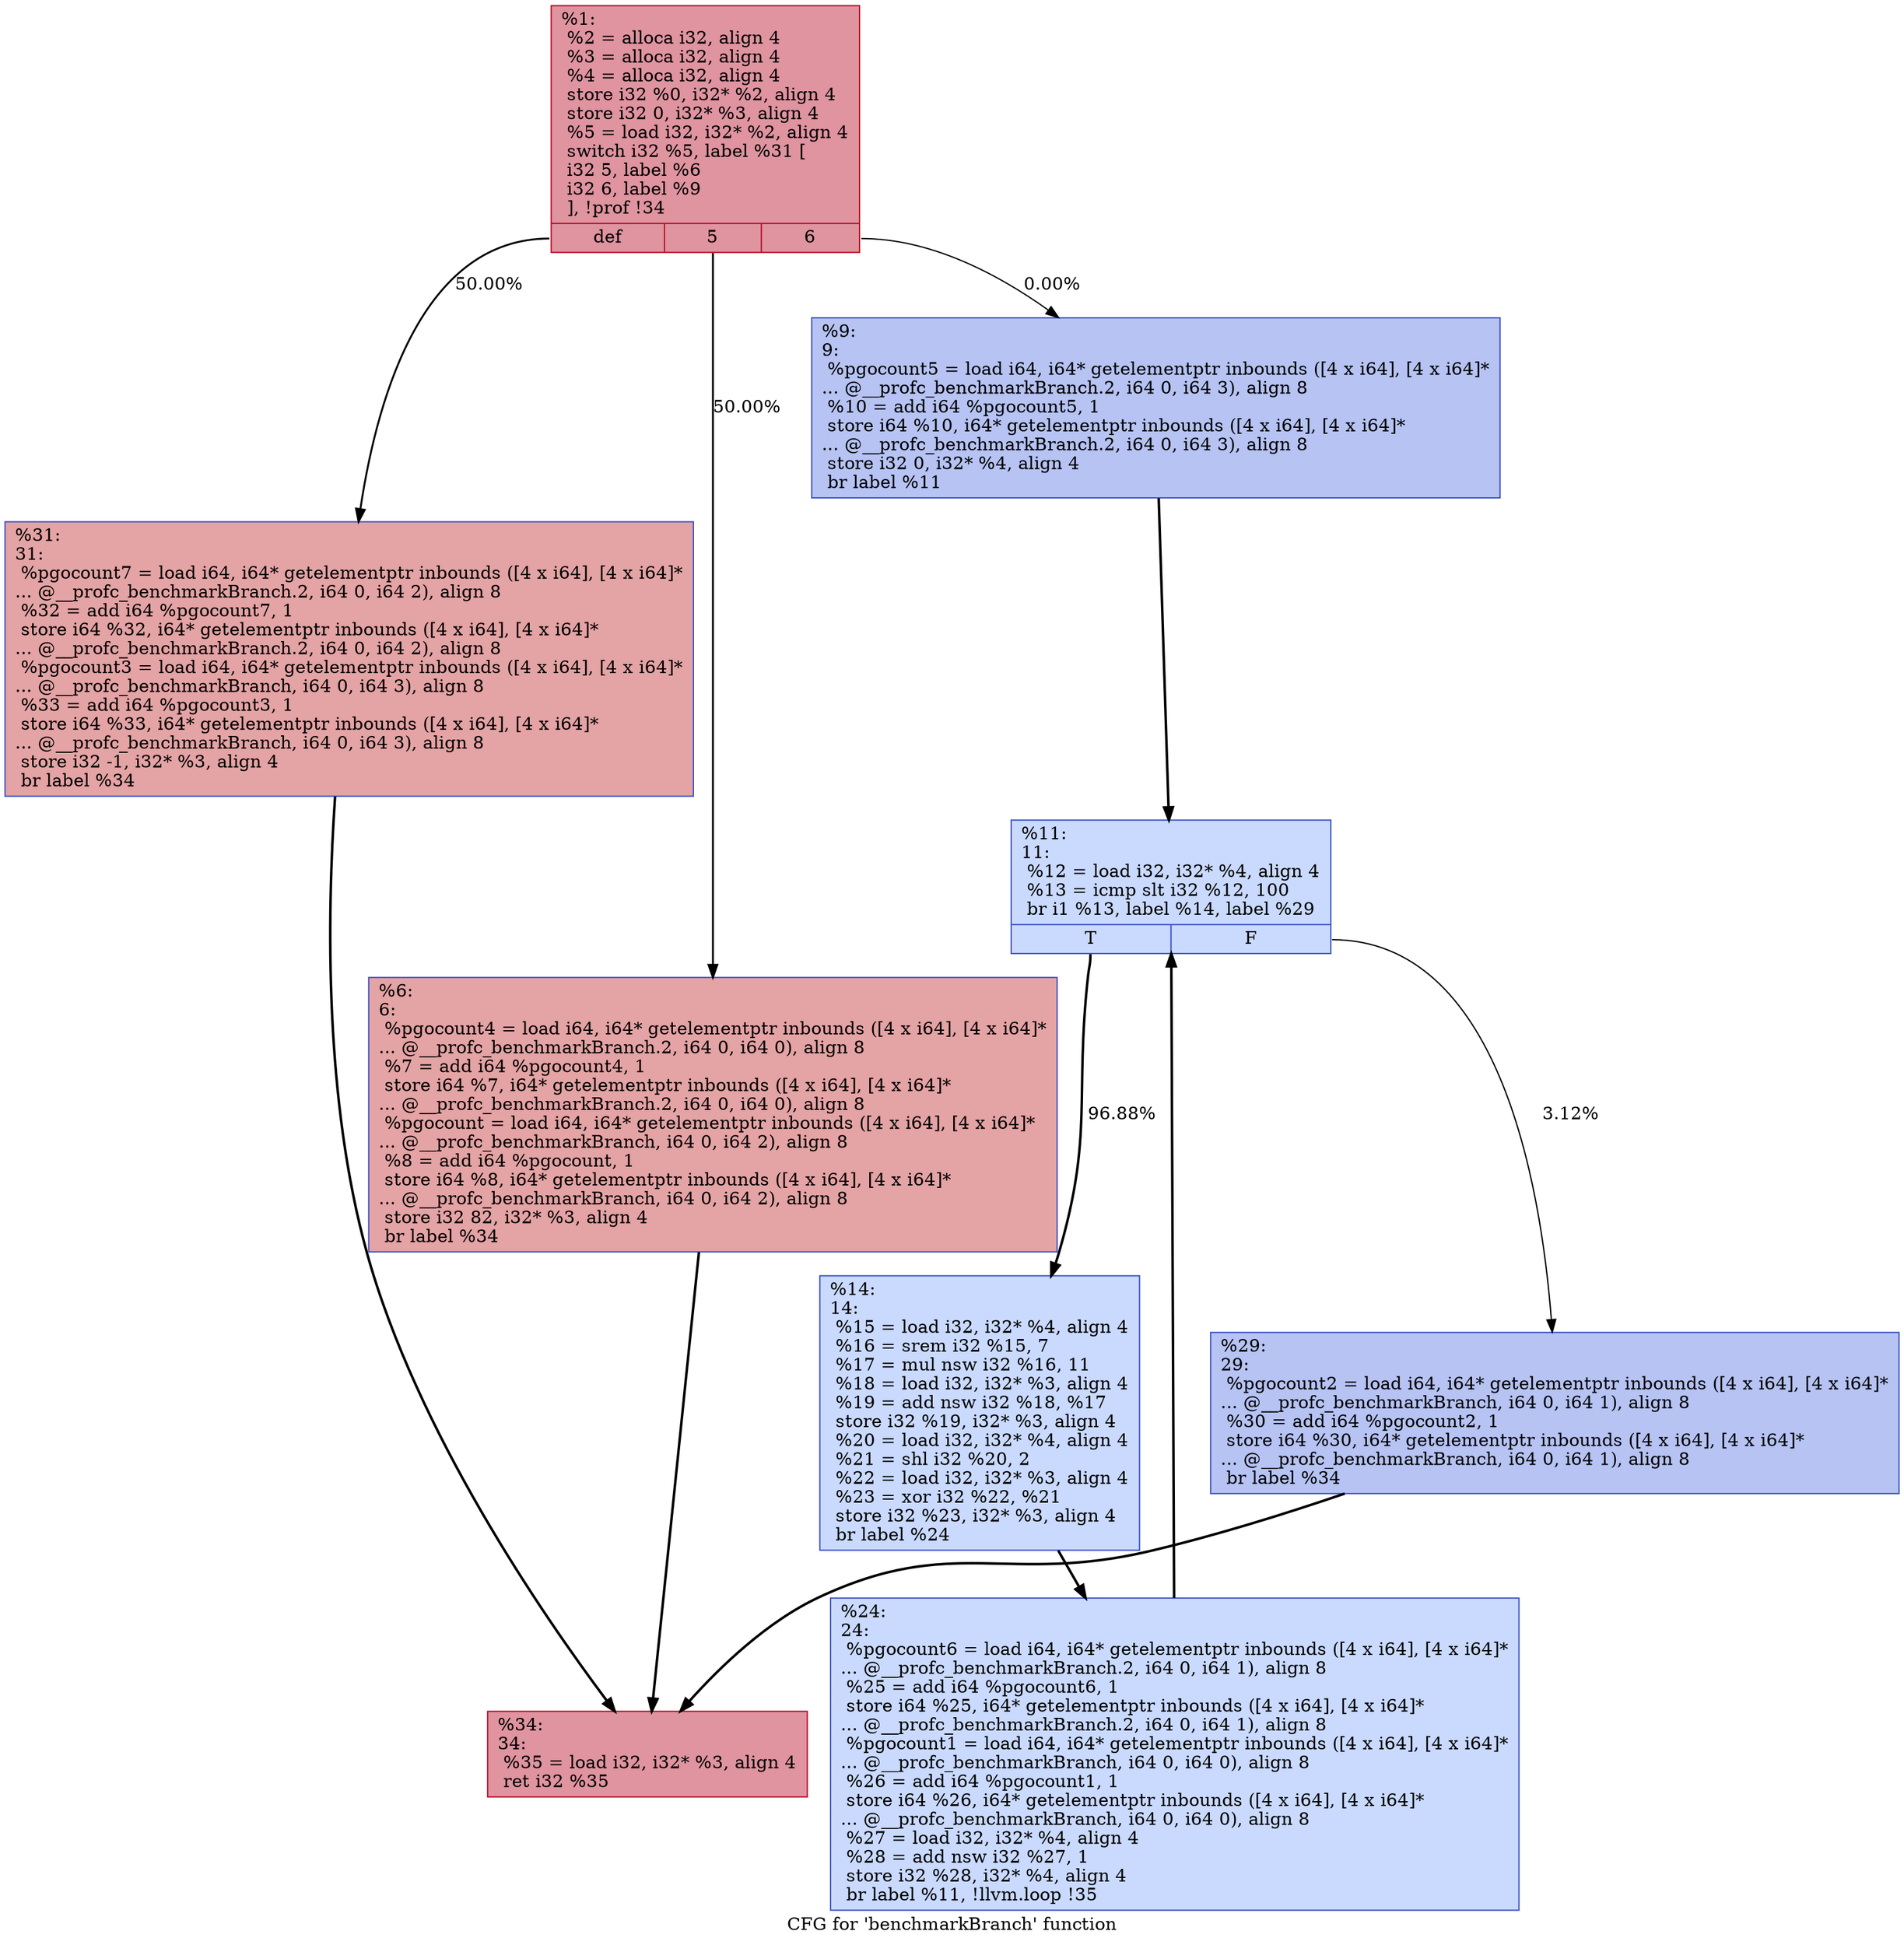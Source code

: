 digraph "CFG for 'benchmarkBranch' function" {
	label="CFG for 'benchmarkBranch' function";

	Node0x55a2edcd3580 [shape=record,color="#b70d28ff", style=filled, fillcolor="#b70d2870",label="{%1:\l  %2 = alloca i32, align 4\l  %3 = alloca i32, align 4\l  %4 = alloca i32, align 4\l  store i32 %0, i32* %2, align 4\l  store i32 0, i32* %3, align 4\l  %5 = load i32, i32* %2, align 4\l  switch i32 %5, label %31 [\l    i32 5, label %6\l    i32 6, label %9\l  ], !prof !34\l|{<s0>def|<s1>5|<s2>6}}"];
	Node0x55a2edcd3580:s0 -> Node0x55a2edcd37b0[label="50.00%" penwidth=1.50];
	Node0x55a2edcd3580:s1 -> Node0x55a2edcd35d0[label="50.00%" penwidth=1.50];
	Node0x55a2edcd3580:s2 -> Node0x55a2edcd3620[label="0.00%" penwidth=1.00];
	Node0x55a2edcd35d0 [shape=record,color="#3d50c3ff", style=filled, fillcolor="#c32e3170",label="{%6:\l6:                                                \l  %pgocount4 = load i64, i64* getelementptr inbounds ([4 x i64], [4 x i64]*\l... @__profc_benchmarkBranch.2, i64 0, i64 0), align 8\l  %7 = add i64 %pgocount4, 1\l  store i64 %7, i64* getelementptr inbounds ([4 x i64], [4 x i64]*\l... @__profc_benchmarkBranch.2, i64 0, i64 0), align 8\l  %pgocount = load i64, i64* getelementptr inbounds ([4 x i64], [4 x i64]*\l... @__profc_benchmarkBranch, i64 0, i64 2), align 8\l  %8 = add i64 %pgocount, 1\l  store i64 %8, i64* getelementptr inbounds ([4 x i64], [4 x i64]*\l... @__profc_benchmarkBranch, i64 0, i64 2), align 8\l  store i32 82, i32* %3, align 4\l  br label %34\l}"];
	Node0x55a2edcd35d0 -> Node0x55a2edcd3800[penwidth=2];
	Node0x55a2edcd3620 [shape=record,color="#3d50c3ff", style=filled, fillcolor="#5977e370",label="{%9:\l9:                                                \l  %pgocount5 = load i64, i64* getelementptr inbounds ([4 x i64], [4 x i64]*\l... @__profc_benchmarkBranch.2, i64 0, i64 3), align 8\l  %10 = add i64 %pgocount5, 1\l  store i64 %10, i64* getelementptr inbounds ([4 x i64], [4 x i64]*\l... @__profc_benchmarkBranch.2, i64 0, i64 3), align 8\l  store i32 0, i32* %4, align 4\l  br label %11\l}"];
	Node0x55a2edcd3620 -> Node0x55a2edcd3670[penwidth=2];
	Node0x55a2edcd3670 [shape=record,color="#3d50c3ff", style=filled, fillcolor="#88abfd70",label="{%11:\l11:                                               \l  %12 = load i32, i32* %4, align 4\l  %13 = icmp slt i32 %12, 100\l  br i1 %13, label %14, label %29\l|{<s0>T|<s1>F}}"];
	Node0x55a2edcd3670:s0 -> Node0x55a2edcd36c0[label="96.88%" penwidth=1.97];
	Node0x55a2edcd3670:s1 -> Node0x55a2edcd3760[label="3.12%" penwidth=1.03];
	Node0x55a2edcd36c0 [shape=record,color="#3d50c3ff", style=filled, fillcolor="#88abfd70",label="{%14:\l14:                                               \l  %15 = load i32, i32* %4, align 4\l  %16 = srem i32 %15, 7\l  %17 = mul nsw i32 %16, 11\l  %18 = load i32, i32* %3, align 4\l  %19 = add nsw i32 %18, %17\l  store i32 %19, i32* %3, align 4\l  %20 = load i32, i32* %4, align 4\l  %21 = shl i32 %20, 2\l  %22 = load i32, i32* %3, align 4\l  %23 = xor i32 %22, %21\l  store i32 %23, i32* %3, align 4\l  br label %24\l}"];
	Node0x55a2edcd36c0 -> Node0x55a2edcd3710[penwidth=2];
	Node0x55a2edcd3710 [shape=record,color="#3d50c3ff", style=filled, fillcolor="#88abfd70",label="{%24:\l24:                                               \l  %pgocount6 = load i64, i64* getelementptr inbounds ([4 x i64], [4 x i64]*\l... @__profc_benchmarkBranch.2, i64 0, i64 1), align 8\l  %25 = add i64 %pgocount6, 1\l  store i64 %25, i64* getelementptr inbounds ([4 x i64], [4 x i64]*\l... @__profc_benchmarkBranch.2, i64 0, i64 1), align 8\l  %pgocount1 = load i64, i64* getelementptr inbounds ([4 x i64], [4 x i64]*\l... @__profc_benchmarkBranch, i64 0, i64 0), align 8\l  %26 = add i64 %pgocount1, 1\l  store i64 %26, i64* getelementptr inbounds ([4 x i64], [4 x i64]*\l... @__profc_benchmarkBranch, i64 0, i64 0), align 8\l  %27 = load i32, i32* %4, align 4\l  %28 = add nsw i32 %27, 1\l  store i32 %28, i32* %4, align 4\l  br label %11, !llvm.loop !35\l}"];
	Node0x55a2edcd3710 -> Node0x55a2edcd3670[penwidth=2];
	Node0x55a2edcd3760 [shape=record,color="#3d50c3ff", style=filled, fillcolor="#5977e370",label="{%29:\l29:                                               \l  %pgocount2 = load i64, i64* getelementptr inbounds ([4 x i64], [4 x i64]*\l... @__profc_benchmarkBranch, i64 0, i64 1), align 8\l  %30 = add i64 %pgocount2, 1\l  store i64 %30, i64* getelementptr inbounds ([4 x i64], [4 x i64]*\l... @__profc_benchmarkBranch, i64 0, i64 1), align 8\l  br label %34\l}"];
	Node0x55a2edcd3760 -> Node0x55a2edcd3800[penwidth=2];
	Node0x55a2edcd37b0 [shape=record,color="#3d50c3ff", style=filled, fillcolor="#c32e3170",label="{%31:\l31:                                               \l  %pgocount7 = load i64, i64* getelementptr inbounds ([4 x i64], [4 x i64]*\l... @__profc_benchmarkBranch.2, i64 0, i64 2), align 8\l  %32 = add i64 %pgocount7, 1\l  store i64 %32, i64* getelementptr inbounds ([4 x i64], [4 x i64]*\l... @__profc_benchmarkBranch.2, i64 0, i64 2), align 8\l  %pgocount3 = load i64, i64* getelementptr inbounds ([4 x i64], [4 x i64]*\l... @__profc_benchmarkBranch, i64 0, i64 3), align 8\l  %33 = add i64 %pgocount3, 1\l  store i64 %33, i64* getelementptr inbounds ([4 x i64], [4 x i64]*\l... @__profc_benchmarkBranch, i64 0, i64 3), align 8\l  store i32 -1, i32* %3, align 4\l  br label %34\l}"];
	Node0x55a2edcd37b0 -> Node0x55a2edcd3800[penwidth=2];
	Node0x55a2edcd3800 [shape=record,color="#b70d28ff", style=filled, fillcolor="#b70d2870",label="{%34:\l34:                                               \l  %35 = load i32, i32* %3, align 4\l  ret i32 %35\l}"];
}
